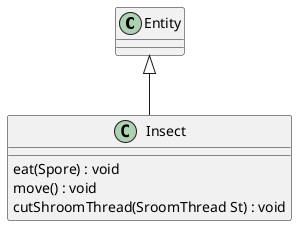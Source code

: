 @startuml insect

Entity <|-- Insect
class Insect{
    eat(Spore) : void
    move() : void
    cutShroomThread(SroomThread St) : void
}
@enduml